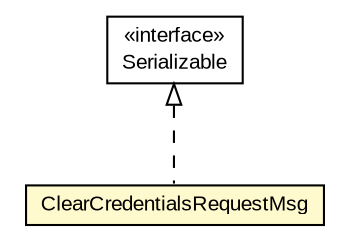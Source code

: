 #!/usr/local/bin/dot
#
# Class diagram 
# Generated by UMLGraph version R5_6-24-gf6e263 (http://www.umlgraph.org/)
#

digraph G {
	edge [fontname="arial",fontsize=10,labelfontname="arial",labelfontsize=10];
	node [fontname="arial",fontsize=10,shape=plaintext];
	nodesep=0.25;
	ranksep=0.5;
	// org.miloss.fgsms.services.interfaces.policyconfiguration.ClearCredentialsRequestMsg
	c51926 [label=<<table title="org.miloss.fgsms.services.interfaces.policyconfiguration.ClearCredentialsRequestMsg" border="0" cellborder="1" cellspacing="0" cellpadding="2" port="p" bgcolor="lemonChiffon" href="./ClearCredentialsRequestMsg.html">
		<tr><td><table border="0" cellspacing="0" cellpadding="1">
<tr><td align="center" balign="center"> ClearCredentialsRequestMsg </td></tr>
		</table></td></tr>
		</table>>, URL="./ClearCredentialsRequestMsg.html", fontname="arial", fontcolor="black", fontsize=10.0];
	//org.miloss.fgsms.services.interfaces.policyconfiguration.ClearCredentialsRequestMsg implements java.io.Serializable
	c52123:p -> c51926:p [dir=back,arrowtail=empty,style=dashed];
	// java.io.Serializable
	c52123 [label=<<table title="java.io.Serializable" border="0" cellborder="1" cellspacing="0" cellpadding="2" port="p" href="http://java.sun.com/j2se/1.4.2/docs/api/java/io/Serializable.html">
		<tr><td><table border="0" cellspacing="0" cellpadding="1">
<tr><td align="center" balign="center"> &#171;interface&#187; </td></tr>
<tr><td align="center" balign="center"> Serializable </td></tr>
		</table></td></tr>
		</table>>, URL="http://java.sun.com/j2se/1.4.2/docs/api/java/io/Serializable.html", fontname="arial", fontcolor="black", fontsize=10.0];
}

